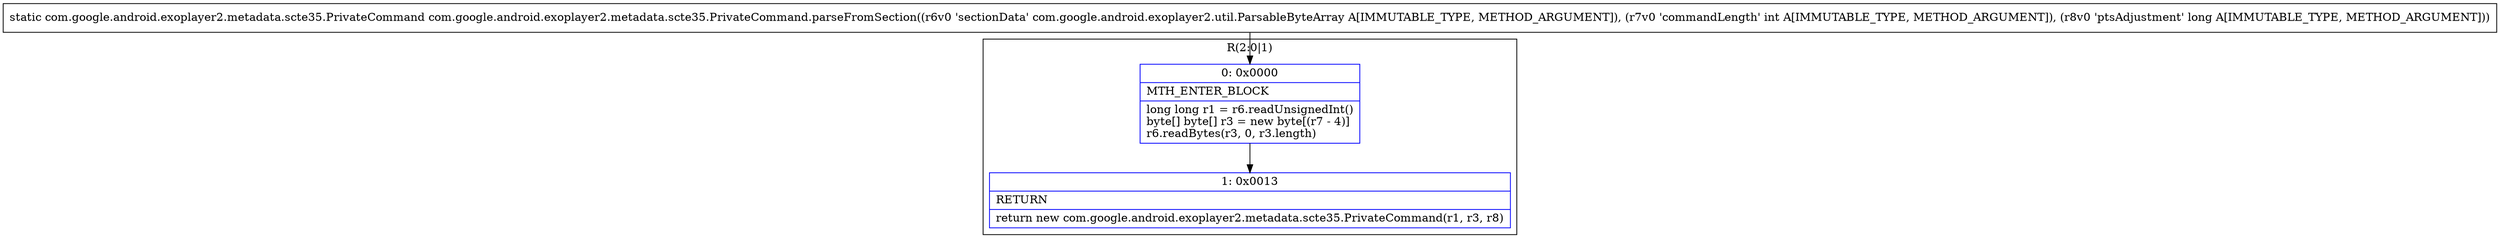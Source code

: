digraph "CFG forcom.google.android.exoplayer2.metadata.scte35.PrivateCommand.parseFromSection(Lcom\/google\/android\/exoplayer2\/util\/ParsableByteArray;IJ)Lcom\/google\/android\/exoplayer2\/metadata\/scte35\/PrivateCommand;" {
subgraph cluster_Region_896581058 {
label = "R(2:0|1)";
node [shape=record,color=blue];
Node_0 [shape=record,label="{0\:\ 0x0000|MTH_ENTER_BLOCK\l|long long r1 = r6.readUnsignedInt()\lbyte[] byte[] r3 = new byte[(r7 \- 4)]\lr6.readBytes(r3, 0, r3.length)\l}"];
Node_1 [shape=record,label="{1\:\ 0x0013|RETURN\l|return new com.google.android.exoplayer2.metadata.scte35.PrivateCommand(r1, r3, r8)\l}"];
}
MethodNode[shape=record,label="{static com.google.android.exoplayer2.metadata.scte35.PrivateCommand com.google.android.exoplayer2.metadata.scte35.PrivateCommand.parseFromSection((r6v0 'sectionData' com.google.android.exoplayer2.util.ParsableByteArray A[IMMUTABLE_TYPE, METHOD_ARGUMENT]), (r7v0 'commandLength' int A[IMMUTABLE_TYPE, METHOD_ARGUMENT]), (r8v0 'ptsAdjustment' long A[IMMUTABLE_TYPE, METHOD_ARGUMENT])) }"];
MethodNode -> Node_0;
Node_0 -> Node_1;
}

